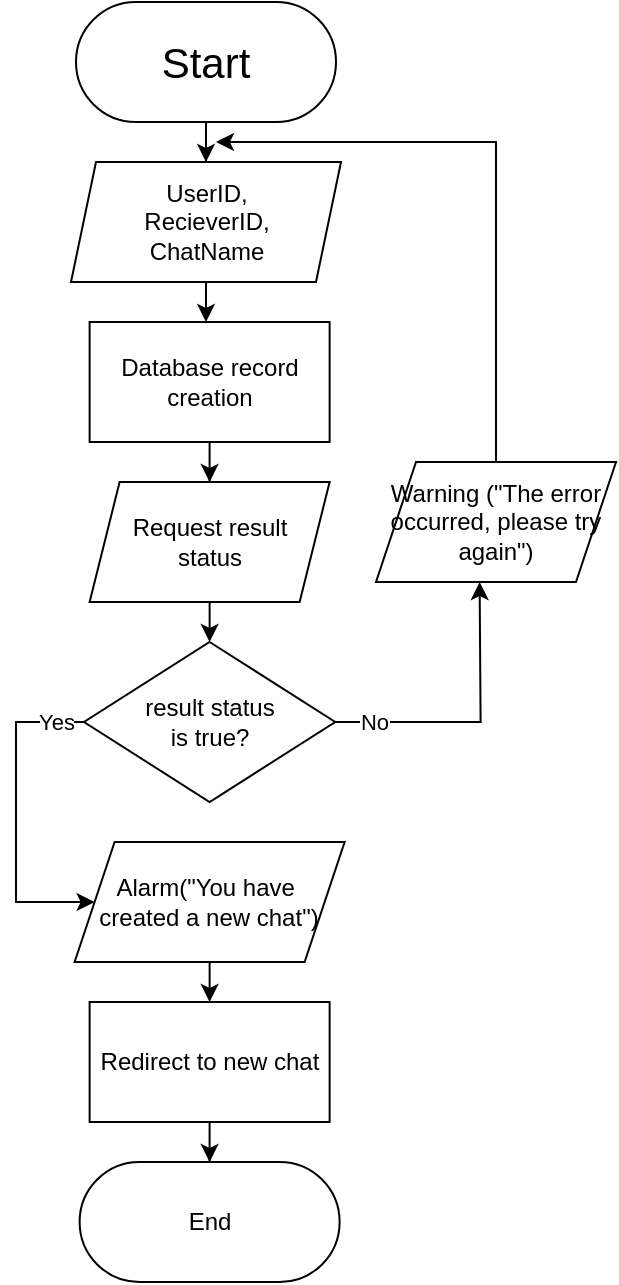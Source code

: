 <mxfile version="25.0.3">
  <diagram name="Страница — 1" id="gQYbD8MDG3LQhOLavFnf">
    <mxGraphModel dx="1313" dy="708" grid="1" gridSize="10" guides="1" tooltips="1" connect="1" arrows="1" fold="1" page="1" pageScale="1" pageWidth="827" pageHeight="1169" math="0" shadow="0">
      <root>
        <mxCell id="0" />
        <mxCell id="1" parent="0" />
        <mxCell id="G3LlWuJJv1SQK-NdTPc2-1" style="edgeStyle=orthogonalEdgeStyle;rounded=0;orthogonalLoop=1;jettySize=auto;html=1;entryX=0.5;entryY=0;entryDx=0;entryDy=0;" parent="1" source="G3LlWuJJv1SQK-NdTPc2-2" target="G3LlWuJJv1SQK-NdTPc2-4" edge="1">
          <mxGeometry relative="1" as="geometry" />
        </mxCell>
        <mxCell id="G3LlWuJJv1SQK-NdTPc2-2" value="&lt;font style=&quot;font-size: 21px;&quot;&gt;Start&lt;/font&gt;" style="rounded=1;whiteSpace=wrap;html=1;glass=0;shadow=0;arcSize=50;" parent="1" vertex="1">
          <mxGeometry x="370" y="10" width="130" height="60" as="geometry" />
        </mxCell>
        <mxCell id="G3LlWuJJv1SQK-NdTPc2-3" value="" style="edgeStyle=orthogonalEdgeStyle;rounded=0;orthogonalLoop=1;jettySize=auto;html=1;" parent="1" source="G3LlWuJJv1SQK-NdTPc2-4" edge="1">
          <mxGeometry relative="1" as="geometry">
            <mxPoint x="435" y="170" as="targetPoint" />
          </mxGeometry>
        </mxCell>
        <mxCell id="G3LlWuJJv1SQK-NdTPc2-4" value="&lt;div&gt;UserID,&lt;/div&gt;&lt;div&gt;RecieverID,&lt;/div&gt;&lt;div&gt;ChatName&lt;br&gt;&lt;/div&gt;" style="shape=parallelogram;perimeter=parallelogramPerimeter;whiteSpace=wrap;html=1;fixedSize=1;size=12.5;" parent="1" vertex="1">
          <mxGeometry x="367.5" y="90" width="135" height="60" as="geometry" />
        </mxCell>
        <mxCell id="G3LlWuJJv1SQK-NdTPc2-5" style="edgeStyle=orthogonalEdgeStyle;rounded=0;orthogonalLoop=1;jettySize=auto;html=1;entryX=0.5;entryY=0;entryDx=0;entryDy=0;" parent="1" target="G3LlWuJJv1SQK-NdTPc2-11" edge="1">
          <mxGeometry relative="1" as="geometry">
            <mxPoint x="435" y="230" as="sourcePoint" />
          </mxGeometry>
        </mxCell>
        <mxCell id="G3LlWuJJv1SQK-NdTPc2-24" style="edgeStyle=orthogonalEdgeStyle;rounded=0;orthogonalLoop=1;jettySize=auto;html=1;entryX=0.5;entryY=0;entryDx=0;entryDy=0;" parent="1" source="G3LlWuJJv1SQK-NdTPc2-15" target="G3LlWuJJv1SQK-NdTPc2-16" edge="1">
          <mxGeometry relative="1" as="geometry" />
        </mxCell>
        <mxCell id="G3LlWuJJv1SQK-NdTPc2-15" value="Database record creation" style="whiteSpace=wrap;html=1;" parent="1" vertex="1">
          <mxGeometry x="376.81" y="170" width="120" height="60" as="geometry" />
        </mxCell>
        <mxCell id="G3LlWuJJv1SQK-NdTPc2-25" style="edgeStyle=orthogonalEdgeStyle;rounded=0;orthogonalLoop=1;jettySize=auto;html=1;exitX=0.5;exitY=1;exitDx=0;exitDy=0;entryX=0.5;entryY=0;entryDx=0;entryDy=0;" parent="1" source="G3LlWuJJv1SQK-NdTPc2-16" target="G3LlWuJJv1SQK-NdTPc2-21" edge="1">
          <mxGeometry relative="1" as="geometry" />
        </mxCell>
        <mxCell id="G3LlWuJJv1SQK-NdTPc2-16" value="&lt;div&gt;Request result&lt;/div&gt;&lt;div&gt;status&lt;br&gt;&lt;/div&gt;" style="shape=parallelogram;perimeter=parallelogramPerimeter;whiteSpace=wrap;html=1;fixedSize=1;size=15;" parent="1" vertex="1">
          <mxGeometry x="376.81" y="250" width="120" height="60" as="geometry" />
        </mxCell>
        <mxCell id="G3LlWuJJv1SQK-NdTPc2-17" style="edgeStyle=orthogonalEdgeStyle;rounded=0;orthogonalLoop=1;jettySize=auto;html=1;" parent="1" source="G3LlWuJJv1SQK-NdTPc2-21" edge="1">
          <mxGeometry relative="1" as="geometry">
            <mxPoint x="571.81" y="300" as="targetPoint" />
          </mxGeometry>
        </mxCell>
        <mxCell id="G3LlWuJJv1SQK-NdTPc2-18" value="&lt;div&gt;No&lt;/div&gt;" style="edgeLabel;html=1;align=center;verticalAlign=middle;resizable=0;points=[];" parent="G3LlWuJJv1SQK-NdTPc2-17" vertex="1" connectable="0">
          <mxGeometry x="-0.734" relative="1" as="geometry">
            <mxPoint as="offset" />
          </mxGeometry>
        </mxCell>
        <mxCell id="G3LlWuJJv1SQK-NdTPc2-19" value="" style="edgeStyle=orthogonalEdgeStyle;rounded=0;orthogonalLoop=1;jettySize=auto;html=1;entryX=0;entryY=0.5;entryDx=0;entryDy=0;exitX=0;exitY=0.5;exitDx=0;exitDy=0;" parent="1" edge="1" target="Sb4TsWq6_YWbI20_eW8--1" source="G3LlWuJJv1SQK-NdTPc2-21">
          <mxGeometry relative="1" as="geometry">
            <mxPoint x="480.0" y="610.0" as="sourcePoint" />
            <mxPoint x="435" y="690" as="targetPoint" />
            <Array as="points">
              <mxPoint x="340" y="370" />
              <mxPoint x="340" y="460" />
            </Array>
          </mxGeometry>
        </mxCell>
        <mxCell id="G3LlWuJJv1SQK-NdTPc2-20" value="Yes" style="edgeLabel;html=1;align=center;verticalAlign=middle;resizable=0;points=[];" parent="G3LlWuJJv1SQK-NdTPc2-19" vertex="1" connectable="0">
          <mxGeometry x="-0.46" y="3" relative="1" as="geometry">
            <mxPoint x="17" y="-10" as="offset" />
          </mxGeometry>
        </mxCell>
        <mxCell id="G3LlWuJJv1SQK-NdTPc2-21" value="result status &lt;br&gt;is true?" style="rhombus;whiteSpace=wrap;html=1;" parent="1" vertex="1">
          <mxGeometry x="374" y="330" width="125.62" height="80" as="geometry" />
        </mxCell>
        <mxCell id="G3LlWuJJv1SQK-NdTPc2-29" style="edgeStyle=orthogonalEdgeStyle;rounded=0;orthogonalLoop=1;jettySize=auto;html=1;exitX=0.5;exitY=1;exitDx=0;exitDy=0;entryX=0.5;entryY=0;entryDx=0;entryDy=0;" parent="1" target="G3LlWuJJv1SQK-NdTPc2-27" edge="1">
          <mxGeometry relative="1" as="geometry">
            <mxPoint x="436.81" y="490" as="sourcePoint" />
          </mxGeometry>
        </mxCell>
        <mxCell id="G3LlWuJJv1SQK-NdTPc2-30" style="edgeStyle=orthogonalEdgeStyle;rounded=0;orthogonalLoop=1;jettySize=auto;html=1;entryX=0.5;entryY=0;entryDx=0;entryDy=0;" parent="1" source="G3LlWuJJv1SQK-NdTPc2-27" target="G3LlWuJJv1SQK-NdTPc2-28" edge="1">
          <mxGeometry relative="1" as="geometry" />
        </mxCell>
        <mxCell id="G3LlWuJJv1SQK-NdTPc2-27" value="Redirect to new chat" style="whiteSpace=wrap;html=1;" parent="1" vertex="1">
          <mxGeometry x="376.81" y="510" width="120" height="60" as="geometry" />
        </mxCell>
        <mxCell id="G3LlWuJJv1SQK-NdTPc2-28" value="End" style="rounded=1;whiteSpace=wrap;html=1;glass=0;shadow=0;arcSize=50;" parent="1" vertex="1">
          <mxGeometry x="371.81" y="590" width="130" height="60" as="geometry" />
        </mxCell>
        <mxCell id="Sb4TsWq6_YWbI20_eW8--1" value="&lt;div&gt;Alarm(&quot;You have&amp;nbsp;&lt;/div&gt;&lt;div&gt;created a new chat&quot;)&lt;/div&gt;" style="shape=parallelogram;perimeter=parallelogramPerimeter;whiteSpace=wrap;html=1;fixedSize=1;" parent="1" vertex="1">
          <mxGeometry x="369.31" y="430" width="135" height="60" as="geometry" />
        </mxCell>
        <mxCell id="Ov3UP_MnrWeo9vt1SBmQ-2" style="edgeStyle=orthogonalEdgeStyle;rounded=0;orthogonalLoop=1;jettySize=auto;html=1;" edge="1" parent="1" source="Ov3UP_MnrWeo9vt1SBmQ-1">
          <mxGeometry relative="1" as="geometry">
            <mxPoint x="440" y="80" as="targetPoint" />
            <Array as="points">
              <mxPoint x="580" y="80" />
            </Array>
          </mxGeometry>
        </mxCell>
        <mxCell id="Ov3UP_MnrWeo9vt1SBmQ-1" value="Warning (&quot;The error occurred, please try again&quot;)" style="shape=parallelogram;perimeter=parallelogramPerimeter;whiteSpace=wrap;html=1;fixedSize=1;" vertex="1" parent="1">
          <mxGeometry x="520" y="240" width="120" height="60" as="geometry" />
        </mxCell>
      </root>
    </mxGraphModel>
  </diagram>
</mxfile>
